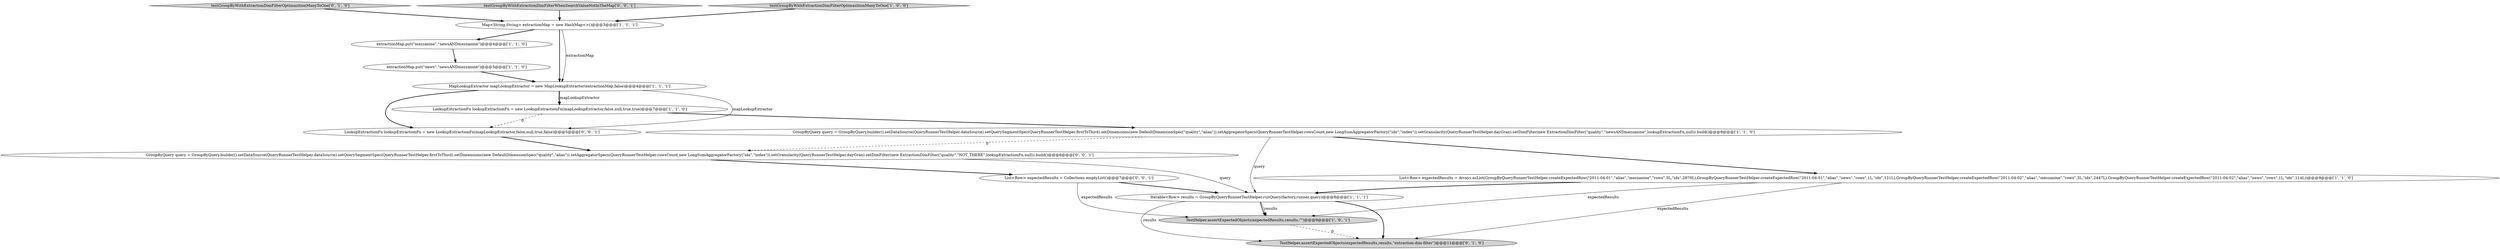digraph {
15 [style = filled, label = "List<Row> expectedResults = Collections.emptyList()@@@7@@@['0', '0', '1']", fillcolor = white, shape = ellipse image = "AAA0AAABBB3BBB"];
0 [style = filled, label = "LookupExtractionFn lookupExtractionFn = new LookupExtractionFn(mapLookupExtractor,false,null,true,true)@@@7@@@['1', '1', '0']", fillcolor = white, shape = ellipse image = "AAA0AAABBB1BBB"];
11 [style = filled, label = "testGroupByWithExtractionDimFilterOptimazitionManyToOne['0', '1', '0']", fillcolor = lightgray, shape = diamond image = "AAA0AAABBB2BBB"];
4 [style = filled, label = "List<Row> expectedResults = Arrays.asList(GroupByQueryRunnerTestHelper.createExpectedRow(\"2011-04-01\",\"alias\",\"mezzanine\",\"rows\",3L,\"idx\",2870L),GroupByQueryRunnerTestHelper.createExpectedRow(\"2011-04-01\",\"alias\",\"news\",\"rows\",1L,\"idx\",121L),GroupByQueryRunnerTestHelper.createExpectedRow(\"2011-04-02\",\"alias\",\"mezzanine\",\"rows\",3L,\"idx\",2447L),GroupByQueryRunnerTestHelper.createExpectedRow(\"2011-04-02\",\"alias\",\"news\",\"rows\",1L,\"idx\",114L))@@@9@@@['1', '1', '0']", fillcolor = white, shape = ellipse image = "AAA0AAABBB1BBB"];
1 [style = filled, label = "Iterable<Row> results = GroupByQueryRunnerTestHelper.runQuery(factory,runner,query)@@@8@@@['1', '1', '1']", fillcolor = white, shape = ellipse image = "AAA0AAABBB1BBB"];
7 [style = filled, label = "extractionMap.put(\"mezzanine\",\"newsANDmezzanine\")@@@4@@@['1', '1', '0']", fillcolor = white, shape = ellipse image = "AAA0AAABBB1BBB"];
5 [style = filled, label = "extractionMap.put(\"news\",\"newsANDmezzanine\")@@@5@@@['1', '1', '0']", fillcolor = white, shape = ellipse image = "AAA0AAABBB1BBB"];
9 [style = filled, label = "TestHelper.assertExpectedObjects(expectedResults,results,\"\")@@@9@@@['1', '0', '1']", fillcolor = lightgray, shape = ellipse image = "AAA0AAABBB1BBB"];
8 [style = filled, label = "MapLookupExtractor mapLookupExtractor = new MapLookupExtractor(extractionMap,false)@@@4@@@['1', '1', '1']", fillcolor = white, shape = ellipse image = "AAA0AAABBB1BBB"];
10 [style = filled, label = "TestHelper.assertExpectedObjects(expectedResults,results,\"extraction-dim-filter\")@@@11@@@['0', '1', '0']", fillcolor = lightgray, shape = ellipse image = "AAA1AAABBB2BBB"];
3 [style = filled, label = "GroupByQuery query = GroupByQuery.builder().setDataSource(QueryRunnerTestHelper.dataSource).setQuerySegmentSpec(QueryRunnerTestHelper.firstToThird).setDimensions(new DefaultDimensionSpec(\"quality\",\"alias\")).setAggregatorSpecs(QueryRunnerTestHelper.rowsCount,new LongSumAggregatorFactory(\"idx\",\"index\")).setGranularity(QueryRunnerTestHelper.dayGran).setDimFilter(new ExtractionDimFilter(\"quality\",\"newsANDmezzanine\",lookupExtractionFn,null)).build()@@@8@@@['1', '1', '0']", fillcolor = white, shape = ellipse image = "AAA0AAABBB1BBB"];
13 [style = filled, label = "LookupExtractionFn lookupExtractionFn = new LookupExtractionFn(mapLookupExtractor,false,null,true,false)@@@5@@@['0', '0', '1']", fillcolor = white, shape = ellipse image = "AAA0AAABBB3BBB"];
6 [style = filled, label = "Map<String,String> extractionMap = new HashMap<>()@@@3@@@['1', '1', '1']", fillcolor = white, shape = ellipse image = "AAA0AAABBB1BBB"];
12 [style = filled, label = "testGroupByWithExtractionDimFilterWhenSearchValueNotInTheMap['0', '0', '1']", fillcolor = lightgray, shape = diamond image = "AAA0AAABBB3BBB"];
2 [style = filled, label = "testGroupByWithExtractionDimFilterOptimazitionManyToOne['1', '0', '0']", fillcolor = lightgray, shape = diamond image = "AAA0AAABBB1BBB"];
14 [style = filled, label = "GroupByQuery query = GroupByQuery.builder().setDataSource(QueryRunnerTestHelper.dataSource).setQuerySegmentSpec(QueryRunnerTestHelper.firstToThird).setDimensions(new DefaultDimensionSpec(\"quality\",\"alias\")).setAggregatorSpecs(QueryRunnerTestHelper.rowsCount,new LongSumAggregatorFactory(\"idx\",\"index\")).setGranularity(QueryRunnerTestHelper.dayGran).setDimFilter(new ExtractionDimFilter(\"quality\",\"NOT_THERE\",lookupExtractionFn,null)).build()@@@6@@@['0', '0', '1']", fillcolor = white, shape = ellipse image = "AAA0AAABBB3BBB"];
5->8 [style = bold, label=""];
1->9 [style = bold, label=""];
1->10 [style = bold, label=""];
15->1 [style = bold, label=""];
8->0 [style = bold, label=""];
4->10 [style = solid, label="expectedResults"];
3->14 [style = dashed, label="0"];
0->3 [style = bold, label=""];
15->9 [style = solid, label="expectedResults"];
11->6 [style = bold, label=""];
6->8 [style = bold, label=""];
0->13 [style = dashed, label="0"];
4->1 [style = bold, label=""];
3->1 [style = solid, label="query"];
9->10 [style = dashed, label="0"];
8->0 [style = solid, label="mapLookupExtractor"];
8->13 [style = bold, label=""];
4->9 [style = solid, label="expectedResults"];
8->13 [style = solid, label="mapLookupExtractor"];
7->5 [style = bold, label=""];
2->6 [style = bold, label=""];
1->10 [style = solid, label="results"];
6->7 [style = bold, label=""];
13->14 [style = bold, label=""];
6->8 [style = solid, label="extractionMap"];
14->15 [style = bold, label=""];
3->4 [style = bold, label=""];
1->9 [style = solid, label="results"];
12->6 [style = bold, label=""];
14->1 [style = solid, label="query"];
}
